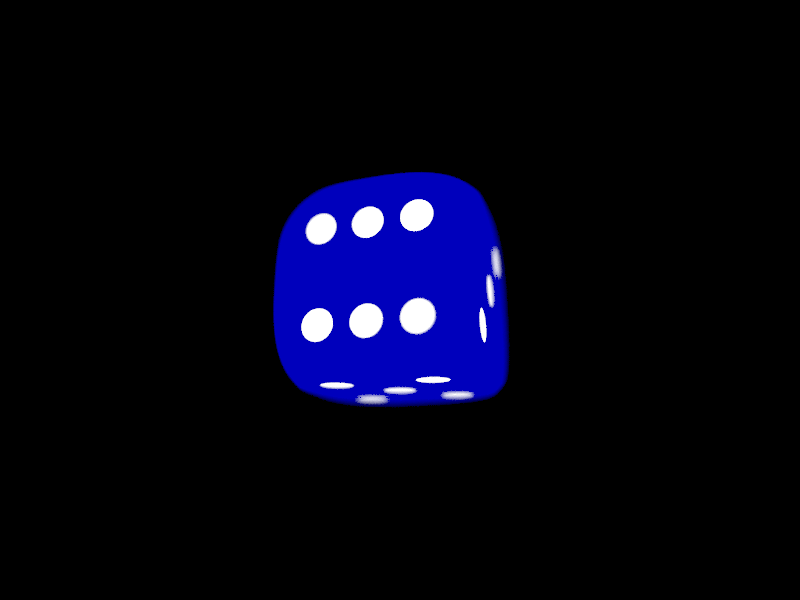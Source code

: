 #include "colors.inc"   
 
#declare DiceColor = color red 1 green .95 blue .65;
#declare DotColor = color red .1 green .1 blue .1;
 
 
#declare DiceBody = intersection {
  box { <-1, -1, -1>, <1, 1, 1> scale 0.5 }
  superellipsoid { <0.7, 0.7>  scale .63 }
}
 
#declare Middle = sphere { <0, .6, 0>, .13}
 
#declare Corners1 = union {
  sphere { <-.25, .6, -.25>, .13 }
  sphere { <.25, .6, .25>, .13 }
}
 
#declare Corners2 = union {
  sphere { <-.25, .6, .25>, .13 }
  sphere { <.25, .6, -.25>, .13 }
}
 
#declare Middles = union {
  sphere { <-.25, .6, 0>, .13 }
  sphere { <.25, .6, 0>, .13 }
}
 
#declare One = Middle
 
#declare Two = Corners1
 
#declare Three = union {
  object { Middle }
  object { Corners1 }
}
 
#declare Four = union {
  object { Corners1 }
  object { Corners2 }
}
 
#declare Five = union {
  object { Four }
  object { One }
}
 
#declare Six = union {
  object { Corners1 }
  object { Corners2 }
  object { Middles }
}
 
#declare DiceInterior = interior { ior 1.5 }
#declare DiceFinish = finish { phong 0.1 specular 0.5 ambient .4 }
 
#macro Dice(Color)
difference {
  object {
    DiceBody
    pigment { color Color filter 0.4 transmit 0.3}
    interior { DiceInterior }
    finish { DiceFinish }
  }
  union {
    object { One rotate -90*z }
    object { Two }
    object { Three rotate -90*x }
    object { Four rotate 90*x }
    object { Five rotate 180*x }
    object { Six rotate 90*z }
    pigment { White }
    finish { ambient 0.5 roughness 0.5}
 
  }
  bounded_by { box { <-.52, -.52, -.52>, <.52, .52, .52> } }
}
#end
 
object { Dice(color rgb <0, 0, 0.5>)  rotate <0, -90, 0>}
                                                         
light_source { <1.5, -1.5, -3> color rgb <3, 3, 3> }

light_source { <-9, 7, -6> color White }   
light_source { <9, -7, 6> color White }   

camera {
   location <1, -1, -3>
   look_at <0, 0, 0>
  aperture 0.4
  blur_samples 100    
  focal_point <0, 0, -0.5>
}                                                         